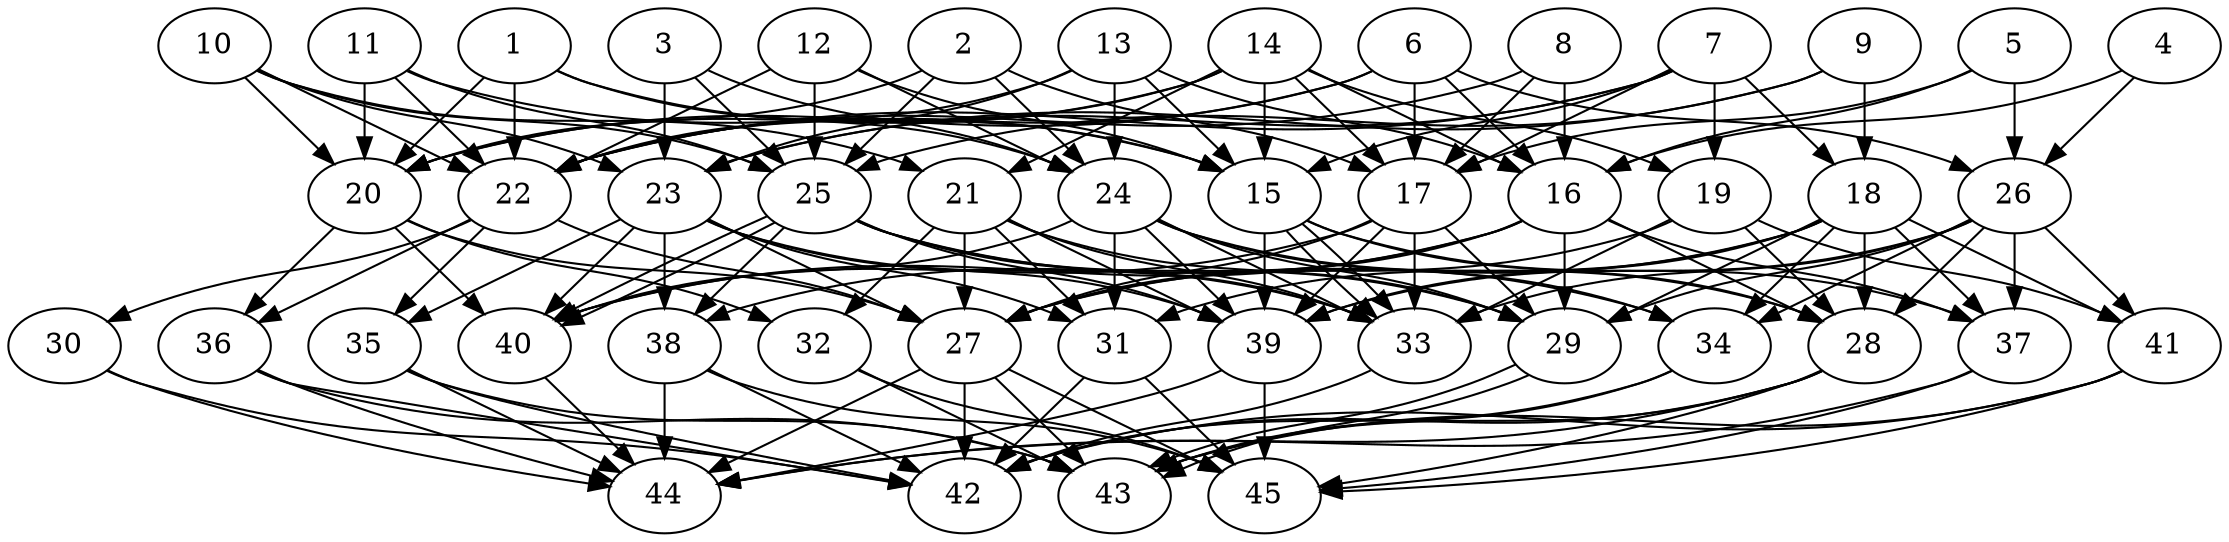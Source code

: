 // DAG automatically generated by daggen at Thu Oct  3 14:07:25 2019
// ./daggen --dot -n 45 --ccr 0.3 --fat 0.7 --regular 0.5 --density 0.7 --mindata 5242880 --maxdata 52428800 
digraph G {
  1 [size="117333333", alpha="0.15", expect_size="35200000"] 
  1 -> 15 [size ="35200000"]
  1 -> 20 [size ="35200000"]
  1 -> 22 [size ="35200000"]
  1 -> 24 [size ="35200000"]
  2 [size="66754560", alpha="0.01", expect_size="20026368"] 
  2 -> 17 [size ="20026368"]
  2 -> 20 [size ="20026368"]
  2 -> 24 [size ="20026368"]
  2 -> 25 [size ="20026368"]
  3 [size="52462933", alpha="0.11", expect_size="15738880"] 
  3 -> 23 [size ="15738880"]
  3 -> 24 [size ="15738880"]
  3 -> 25 [size ="15738880"]
  4 [size="124108800", alpha="0.07", expect_size="37232640"] 
  4 -> 16 [size ="37232640"]
  4 -> 26 [size ="37232640"]
  5 [size="52128427", alpha="0.02", expect_size="15638528"] 
  5 -> 16 [size ="15638528"]
  5 -> 17 [size ="15638528"]
  5 -> 26 [size ="15638528"]
  6 [size="94818987", alpha="0.02", expect_size="28445696"] 
  6 -> 16 [size ="28445696"]
  6 -> 17 [size ="28445696"]
  6 -> 20 [size ="28445696"]
  6 -> 22 [size ="28445696"]
  6 -> 26 [size ="28445696"]
  7 [size="82909867", alpha="0.04", expect_size="24872960"] 
  7 -> 15 [size ="24872960"]
  7 -> 17 [size ="24872960"]
  7 -> 18 [size ="24872960"]
  7 -> 19 [size ="24872960"]
  7 -> 22 [size ="24872960"]
  7 -> 23 [size ="24872960"]
  8 [size="50517333", alpha="0.16", expect_size="15155200"] 
  8 -> 16 [size ="15155200"]
  8 -> 17 [size ="15155200"]
  8 -> 22 [size ="15155200"]
  9 [size="40512853", alpha="0.04", expect_size="12153856"] 
  9 -> 18 [size ="12153856"]
  9 -> 23 [size ="12153856"]
  9 -> 25 [size ="12153856"]
  10 [size="124361387", alpha="0.15", expect_size="37308416"] 
  10 -> 20 [size ="37308416"]
  10 -> 21 [size ="37308416"]
  10 -> 22 [size ="37308416"]
  10 -> 23 [size ="37308416"]
  10 -> 25 [size ="37308416"]
  11 [size="139786240", alpha="0.01", expect_size="41935872"] 
  11 -> 15 [size ="41935872"]
  11 -> 20 [size ="41935872"]
  11 -> 22 [size ="41935872"]
  11 -> 25 [size ="41935872"]
  12 [size="104144213", alpha="0.07", expect_size="31243264"] 
  12 -> 15 [size ="31243264"]
  12 -> 22 [size ="31243264"]
  12 -> 24 [size ="31243264"]
  12 -> 25 [size ="31243264"]
  13 [size="115705173", alpha="0.18", expect_size="34711552"] 
  13 -> 15 [size ="34711552"]
  13 -> 16 [size ="34711552"]
  13 -> 22 [size ="34711552"]
  13 -> 23 [size ="34711552"]
  13 -> 24 [size ="34711552"]
  14 [size="48339627", alpha="0.06", expect_size="14501888"] 
  14 -> 15 [size ="14501888"]
  14 -> 16 [size ="14501888"]
  14 -> 17 [size ="14501888"]
  14 -> 19 [size ="14501888"]
  14 -> 20 [size ="14501888"]
  14 -> 21 [size ="14501888"]
  14 -> 22 [size ="14501888"]
  15 [size="102686720", alpha="0.10", expect_size="30806016"] 
  15 -> 28 [size ="30806016"]
  15 -> 33 [size ="30806016"]
  15 -> 33 [size ="30806016"]
  15 -> 37 [size ="30806016"]
  15 -> 39 [size ="30806016"]
  16 [size="122132480", alpha="0.09", expect_size="36639744"] 
  16 -> 27 [size ="36639744"]
  16 -> 28 [size ="36639744"]
  16 -> 29 [size ="36639744"]
  16 -> 37 [size ="36639744"]
  16 -> 38 [size ="36639744"]
  16 -> 40 [size ="36639744"]
  17 [size="134253227", alpha="0.16", expect_size="40275968"] 
  17 -> 27 [size ="40275968"]
  17 -> 29 [size ="40275968"]
  17 -> 33 [size ="40275968"]
  17 -> 39 [size ="40275968"]
  17 -> 40 [size ="40275968"]
  18 [size="168966827", alpha="0.12", expect_size="50690048"] 
  18 -> 27 [size ="50690048"]
  18 -> 28 [size ="50690048"]
  18 -> 29 [size ="50690048"]
  18 -> 31 [size ="50690048"]
  18 -> 34 [size ="50690048"]
  18 -> 37 [size ="50690048"]
  18 -> 39 [size ="50690048"]
  18 -> 41 [size ="50690048"]
  19 [size="133662720", alpha="0.03", expect_size="40098816"] 
  19 -> 27 [size ="40098816"]
  19 -> 28 [size ="40098816"]
  19 -> 33 [size ="40098816"]
  19 -> 41 [size ="40098816"]
  20 [size="161648640", alpha="0.02", expect_size="48494592"] 
  20 -> 27 [size ="48494592"]
  20 -> 32 [size ="48494592"]
  20 -> 36 [size ="48494592"]
  20 -> 40 [size ="48494592"]
  21 [size="124163413", alpha="0.13", expect_size="37249024"] 
  21 -> 27 [size ="37249024"]
  21 -> 29 [size ="37249024"]
  21 -> 31 [size ="37249024"]
  21 -> 32 [size ="37249024"]
  21 -> 33 [size ="37249024"]
  21 -> 39 [size ="37249024"]
  22 [size="132898133", alpha="0.11", expect_size="39869440"] 
  22 -> 27 [size ="39869440"]
  22 -> 30 [size ="39869440"]
  22 -> 35 [size ="39869440"]
  22 -> 36 [size ="39869440"]
  23 [size="33648640", alpha="0.13", expect_size="10094592"] 
  23 -> 27 [size ="10094592"]
  23 -> 31 [size ="10094592"]
  23 -> 33 [size ="10094592"]
  23 -> 35 [size ="10094592"]
  23 -> 38 [size ="10094592"]
  23 -> 39 [size ="10094592"]
  23 -> 40 [size ="10094592"]
  24 [size="21814613", alpha="0.09", expect_size="6544384"] 
  24 -> 28 [size ="6544384"]
  24 -> 29 [size ="6544384"]
  24 -> 31 [size ="6544384"]
  24 -> 33 [size ="6544384"]
  24 -> 34 [size ="6544384"]
  24 -> 39 [size ="6544384"]
  24 -> 40 [size ="6544384"]
  25 [size="67184640", alpha="0.09", expect_size="20155392"] 
  25 -> 29 [size ="20155392"]
  25 -> 33 [size ="20155392"]
  25 -> 34 [size ="20155392"]
  25 -> 38 [size ="20155392"]
  25 -> 39 [size ="20155392"]
  25 -> 40 [size ="20155392"]
  25 -> 40 [size ="20155392"]
  26 [size="142609067", alpha="0.19", expect_size="42782720"] 
  26 -> 28 [size ="42782720"]
  26 -> 29 [size ="42782720"]
  26 -> 33 [size ="42782720"]
  26 -> 34 [size ="42782720"]
  26 -> 37 [size ="42782720"]
  26 -> 39 [size ="42782720"]
  26 -> 41 [size ="42782720"]
  27 [size="58695680", alpha="0.17", expect_size="17608704"] 
  27 -> 42 [size ="17608704"]
  27 -> 43 [size ="17608704"]
  27 -> 44 [size ="17608704"]
  27 -> 45 [size ="17608704"]
  28 [size="23640747", alpha="0.20", expect_size="7092224"] 
  28 -> 42 [size ="7092224"]
  28 -> 43 [size ="7092224"]
  28 -> 44 [size ="7092224"]
  28 -> 45 [size ="7092224"]
  29 [size="120046933", alpha="0.05", expect_size="36014080"] 
  29 -> 43 [size ="36014080"]
  29 -> 43 [size ="36014080"]
  30 [size="145926827", alpha="0.04", expect_size="43778048"] 
  30 -> 42 [size ="43778048"]
  30 -> 44 [size ="43778048"]
  31 [size="161822720", alpha="0.19", expect_size="48546816"] 
  31 -> 42 [size ="48546816"]
  31 -> 45 [size ="48546816"]
  32 [size="110312107", alpha="0.04", expect_size="33093632"] 
  32 -> 43 [size ="33093632"]
  32 -> 45 [size ="33093632"]
  33 [size="40673280", alpha="0.02", expect_size="12201984"] 
  33 -> 42 [size ="12201984"]
  34 [size="145175893", alpha="0.04", expect_size="43552768"] 
  34 -> 42 [size ="43552768"]
  34 -> 43 [size ="43552768"]
  35 [size="58603520", alpha="0.17", expect_size="17581056"] 
  35 -> 42 [size ="17581056"]
  35 -> 43 [size ="17581056"]
  35 -> 44 [size ="17581056"]
  36 [size="130174293", alpha="0.03", expect_size="39052288"] 
  36 -> 42 [size ="39052288"]
  36 -> 43 [size ="39052288"]
  36 -> 44 [size ="39052288"]
  37 [size="122661547", alpha="0.04", expect_size="36798464"] 
  37 -> 44 [size ="36798464"]
  37 -> 45 [size ="36798464"]
  38 [size="101505707", alpha="0.04", expect_size="30451712"] 
  38 -> 42 [size ="30451712"]
  38 -> 44 [size ="30451712"]
  38 -> 45 [size ="30451712"]
  39 [size="99741013", alpha="0.19", expect_size="29922304"] 
  39 -> 44 [size ="29922304"]
  39 -> 45 [size ="29922304"]
  40 [size="140414293", alpha="0.13", expect_size="42124288"] 
  40 -> 44 [size ="42124288"]
  41 [size="173120853", alpha="0.20", expect_size="51936256"] 
  41 -> 42 [size ="51936256"]
  41 -> 43 [size ="51936256"]
  41 -> 45 [size ="51936256"]
  42 [size="162891093", alpha="0.01", expect_size="48867328"] 
  43 [size="39106560", alpha="0.05", expect_size="11731968"] 
  44 [size="57285973", alpha="0.09", expect_size="17185792"] 
  45 [size="91006293", alpha="0.20", expect_size="27301888"] 
}
